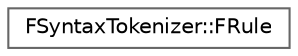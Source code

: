 digraph "Graphical Class Hierarchy"
{
 // INTERACTIVE_SVG=YES
 // LATEX_PDF_SIZE
  bgcolor="transparent";
  edge [fontname=Helvetica,fontsize=10,labelfontname=Helvetica,labelfontsize=10];
  node [fontname=Helvetica,fontsize=10,shape=box,height=0.2,width=0.4];
  rankdir="LR";
  Node0 [id="Node000000",label="FSyntaxTokenizer::FRule",height=0.2,width=0.4,color="grey40", fillcolor="white", style="filled",URL="$d0/d4b/structFSyntaxTokenizer_1_1FRule.html",tooltip="Rule used to match syntax token types."];
}
